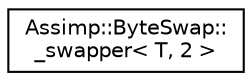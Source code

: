 digraph "Graphical Class Hierarchy"
{
  edge [fontname="Helvetica",fontsize="10",labelfontname="Helvetica",labelfontsize="10"];
  node [fontname="Helvetica",fontsize="10",shape=record];
  rankdir="LR";
  Node1 [label="Assimp::ByteSwap::\l_swapper\< T, 2 \>",height=0.2,width=0.4,color="black", fillcolor="white", style="filled",URL="$struct_assimp_1_1_byte_swap_1_1__swapper_3_01_t_00_012_01_4.html"];
}
